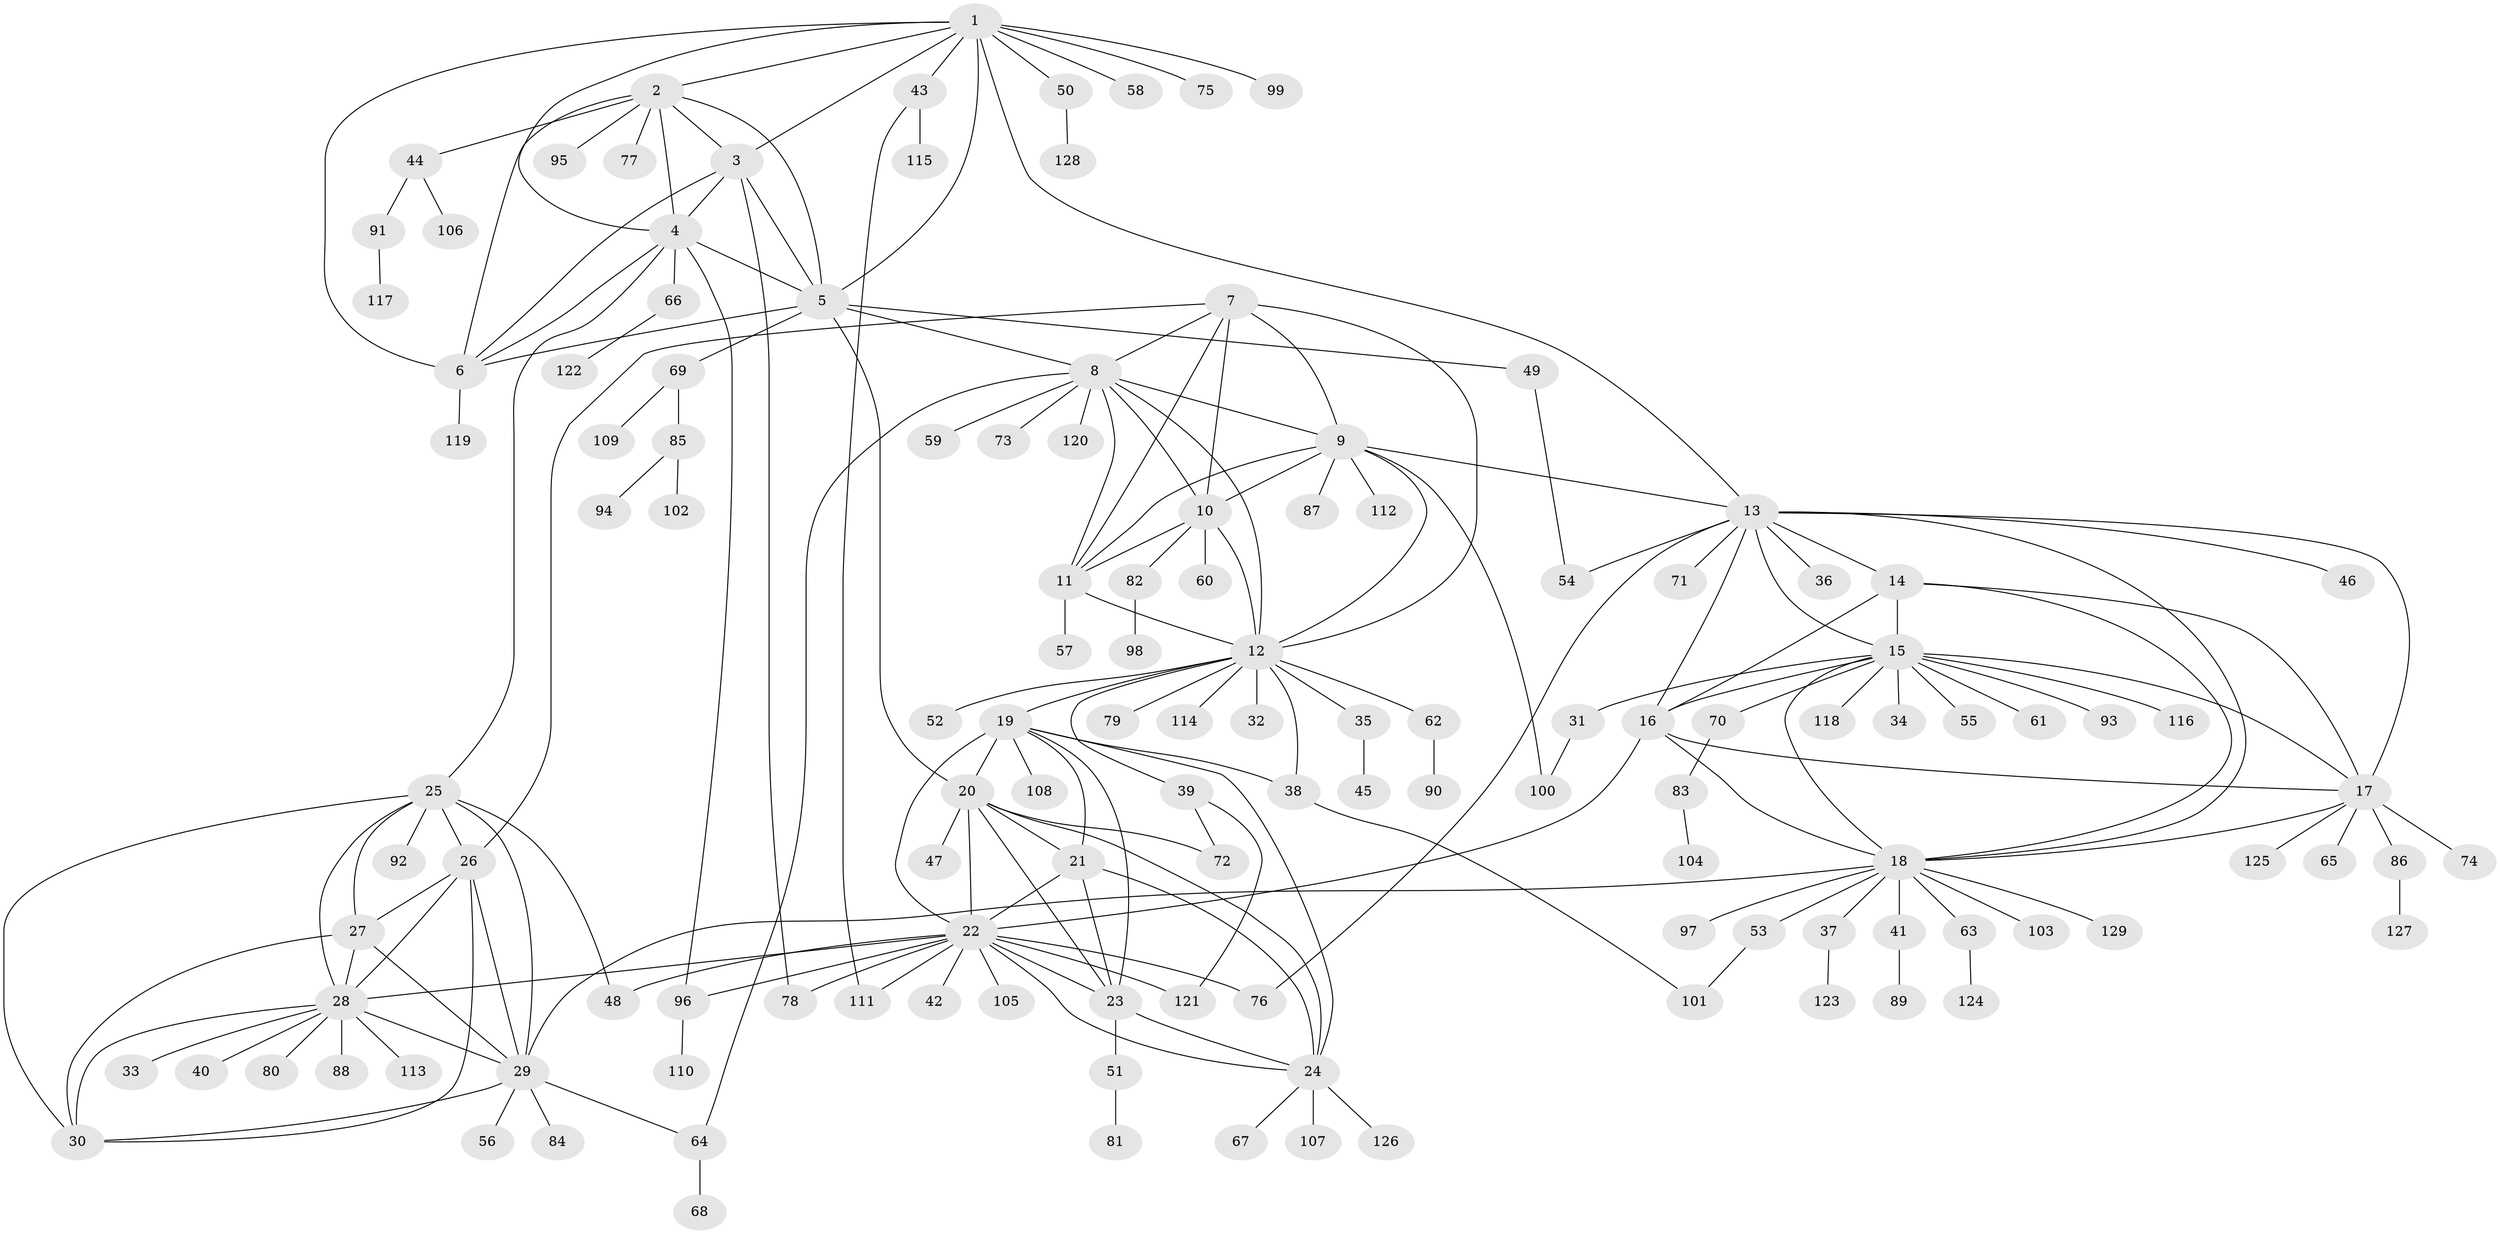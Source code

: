 // coarse degree distribution, {8: 0.015625, 11: 0.03125, 4: 0.03125, 7: 0.015625, 2: 0.09375, 3: 0.015625, 6: 0.03125, 1: 0.71875, 12: 0.015625, 14: 0.015625, 16: 0.015625}
// Generated by graph-tools (version 1.1) at 2025/57/03/04/25 21:57:20]
// undirected, 129 vertices, 196 edges
graph export_dot {
graph [start="1"]
  node [color=gray90,style=filled];
  1;
  2;
  3;
  4;
  5;
  6;
  7;
  8;
  9;
  10;
  11;
  12;
  13;
  14;
  15;
  16;
  17;
  18;
  19;
  20;
  21;
  22;
  23;
  24;
  25;
  26;
  27;
  28;
  29;
  30;
  31;
  32;
  33;
  34;
  35;
  36;
  37;
  38;
  39;
  40;
  41;
  42;
  43;
  44;
  45;
  46;
  47;
  48;
  49;
  50;
  51;
  52;
  53;
  54;
  55;
  56;
  57;
  58;
  59;
  60;
  61;
  62;
  63;
  64;
  65;
  66;
  67;
  68;
  69;
  70;
  71;
  72;
  73;
  74;
  75;
  76;
  77;
  78;
  79;
  80;
  81;
  82;
  83;
  84;
  85;
  86;
  87;
  88;
  89;
  90;
  91;
  92;
  93;
  94;
  95;
  96;
  97;
  98;
  99;
  100;
  101;
  102;
  103;
  104;
  105;
  106;
  107;
  108;
  109;
  110;
  111;
  112;
  113;
  114;
  115;
  116;
  117;
  118;
  119;
  120;
  121;
  122;
  123;
  124;
  125;
  126;
  127;
  128;
  129;
  1 -- 2;
  1 -- 3;
  1 -- 4;
  1 -- 5;
  1 -- 6;
  1 -- 13;
  1 -- 43;
  1 -- 50;
  1 -- 58;
  1 -- 75;
  1 -- 99;
  2 -- 3;
  2 -- 4;
  2 -- 5;
  2 -- 6;
  2 -- 44;
  2 -- 77;
  2 -- 95;
  3 -- 4;
  3 -- 5;
  3 -- 6;
  3 -- 78;
  4 -- 5;
  4 -- 6;
  4 -- 25;
  4 -- 66;
  4 -- 96;
  5 -- 6;
  5 -- 8;
  5 -- 20;
  5 -- 49;
  5 -- 69;
  6 -- 119;
  7 -- 8;
  7 -- 9;
  7 -- 10;
  7 -- 11;
  7 -- 12;
  7 -- 26;
  8 -- 9;
  8 -- 10;
  8 -- 11;
  8 -- 12;
  8 -- 59;
  8 -- 64;
  8 -- 73;
  8 -- 120;
  9 -- 10;
  9 -- 11;
  9 -- 12;
  9 -- 13;
  9 -- 87;
  9 -- 100;
  9 -- 112;
  10 -- 11;
  10 -- 12;
  10 -- 60;
  10 -- 82;
  11 -- 12;
  11 -- 57;
  12 -- 19;
  12 -- 32;
  12 -- 35;
  12 -- 38;
  12 -- 39;
  12 -- 52;
  12 -- 62;
  12 -- 79;
  12 -- 114;
  13 -- 14;
  13 -- 15;
  13 -- 16;
  13 -- 17;
  13 -- 18;
  13 -- 36;
  13 -- 46;
  13 -- 54;
  13 -- 71;
  13 -- 76;
  14 -- 15;
  14 -- 16;
  14 -- 17;
  14 -- 18;
  15 -- 16;
  15 -- 17;
  15 -- 18;
  15 -- 31;
  15 -- 34;
  15 -- 55;
  15 -- 61;
  15 -- 70;
  15 -- 93;
  15 -- 116;
  15 -- 118;
  16 -- 17;
  16 -- 18;
  16 -- 22;
  17 -- 18;
  17 -- 65;
  17 -- 74;
  17 -- 86;
  17 -- 125;
  18 -- 29;
  18 -- 37;
  18 -- 41;
  18 -- 53;
  18 -- 63;
  18 -- 97;
  18 -- 103;
  18 -- 129;
  19 -- 20;
  19 -- 21;
  19 -- 22;
  19 -- 23;
  19 -- 24;
  19 -- 38;
  19 -- 108;
  20 -- 21;
  20 -- 22;
  20 -- 23;
  20 -- 24;
  20 -- 47;
  20 -- 72;
  21 -- 22;
  21 -- 23;
  21 -- 24;
  22 -- 23;
  22 -- 24;
  22 -- 28;
  22 -- 42;
  22 -- 48;
  22 -- 76;
  22 -- 78;
  22 -- 96;
  22 -- 105;
  22 -- 111;
  22 -- 121;
  23 -- 24;
  23 -- 51;
  24 -- 67;
  24 -- 107;
  24 -- 126;
  25 -- 26;
  25 -- 27;
  25 -- 28;
  25 -- 29;
  25 -- 30;
  25 -- 48;
  25 -- 92;
  26 -- 27;
  26 -- 28;
  26 -- 29;
  26 -- 30;
  27 -- 28;
  27 -- 29;
  27 -- 30;
  28 -- 29;
  28 -- 30;
  28 -- 33;
  28 -- 40;
  28 -- 80;
  28 -- 88;
  28 -- 113;
  29 -- 30;
  29 -- 56;
  29 -- 64;
  29 -- 84;
  31 -- 100;
  35 -- 45;
  37 -- 123;
  38 -- 101;
  39 -- 72;
  39 -- 121;
  41 -- 89;
  43 -- 111;
  43 -- 115;
  44 -- 91;
  44 -- 106;
  49 -- 54;
  50 -- 128;
  51 -- 81;
  53 -- 101;
  62 -- 90;
  63 -- 124;
  64 -- 68;
  66 -- 122;
  69 -- 85;
  69 -- 109;
  70 -- 83;
  82 -- 98;
  83 -- 104;
  85 -- 94;
  85 -- 102;
  86 -- 127;
  91 -- 117;
  96 -- 110;
}
